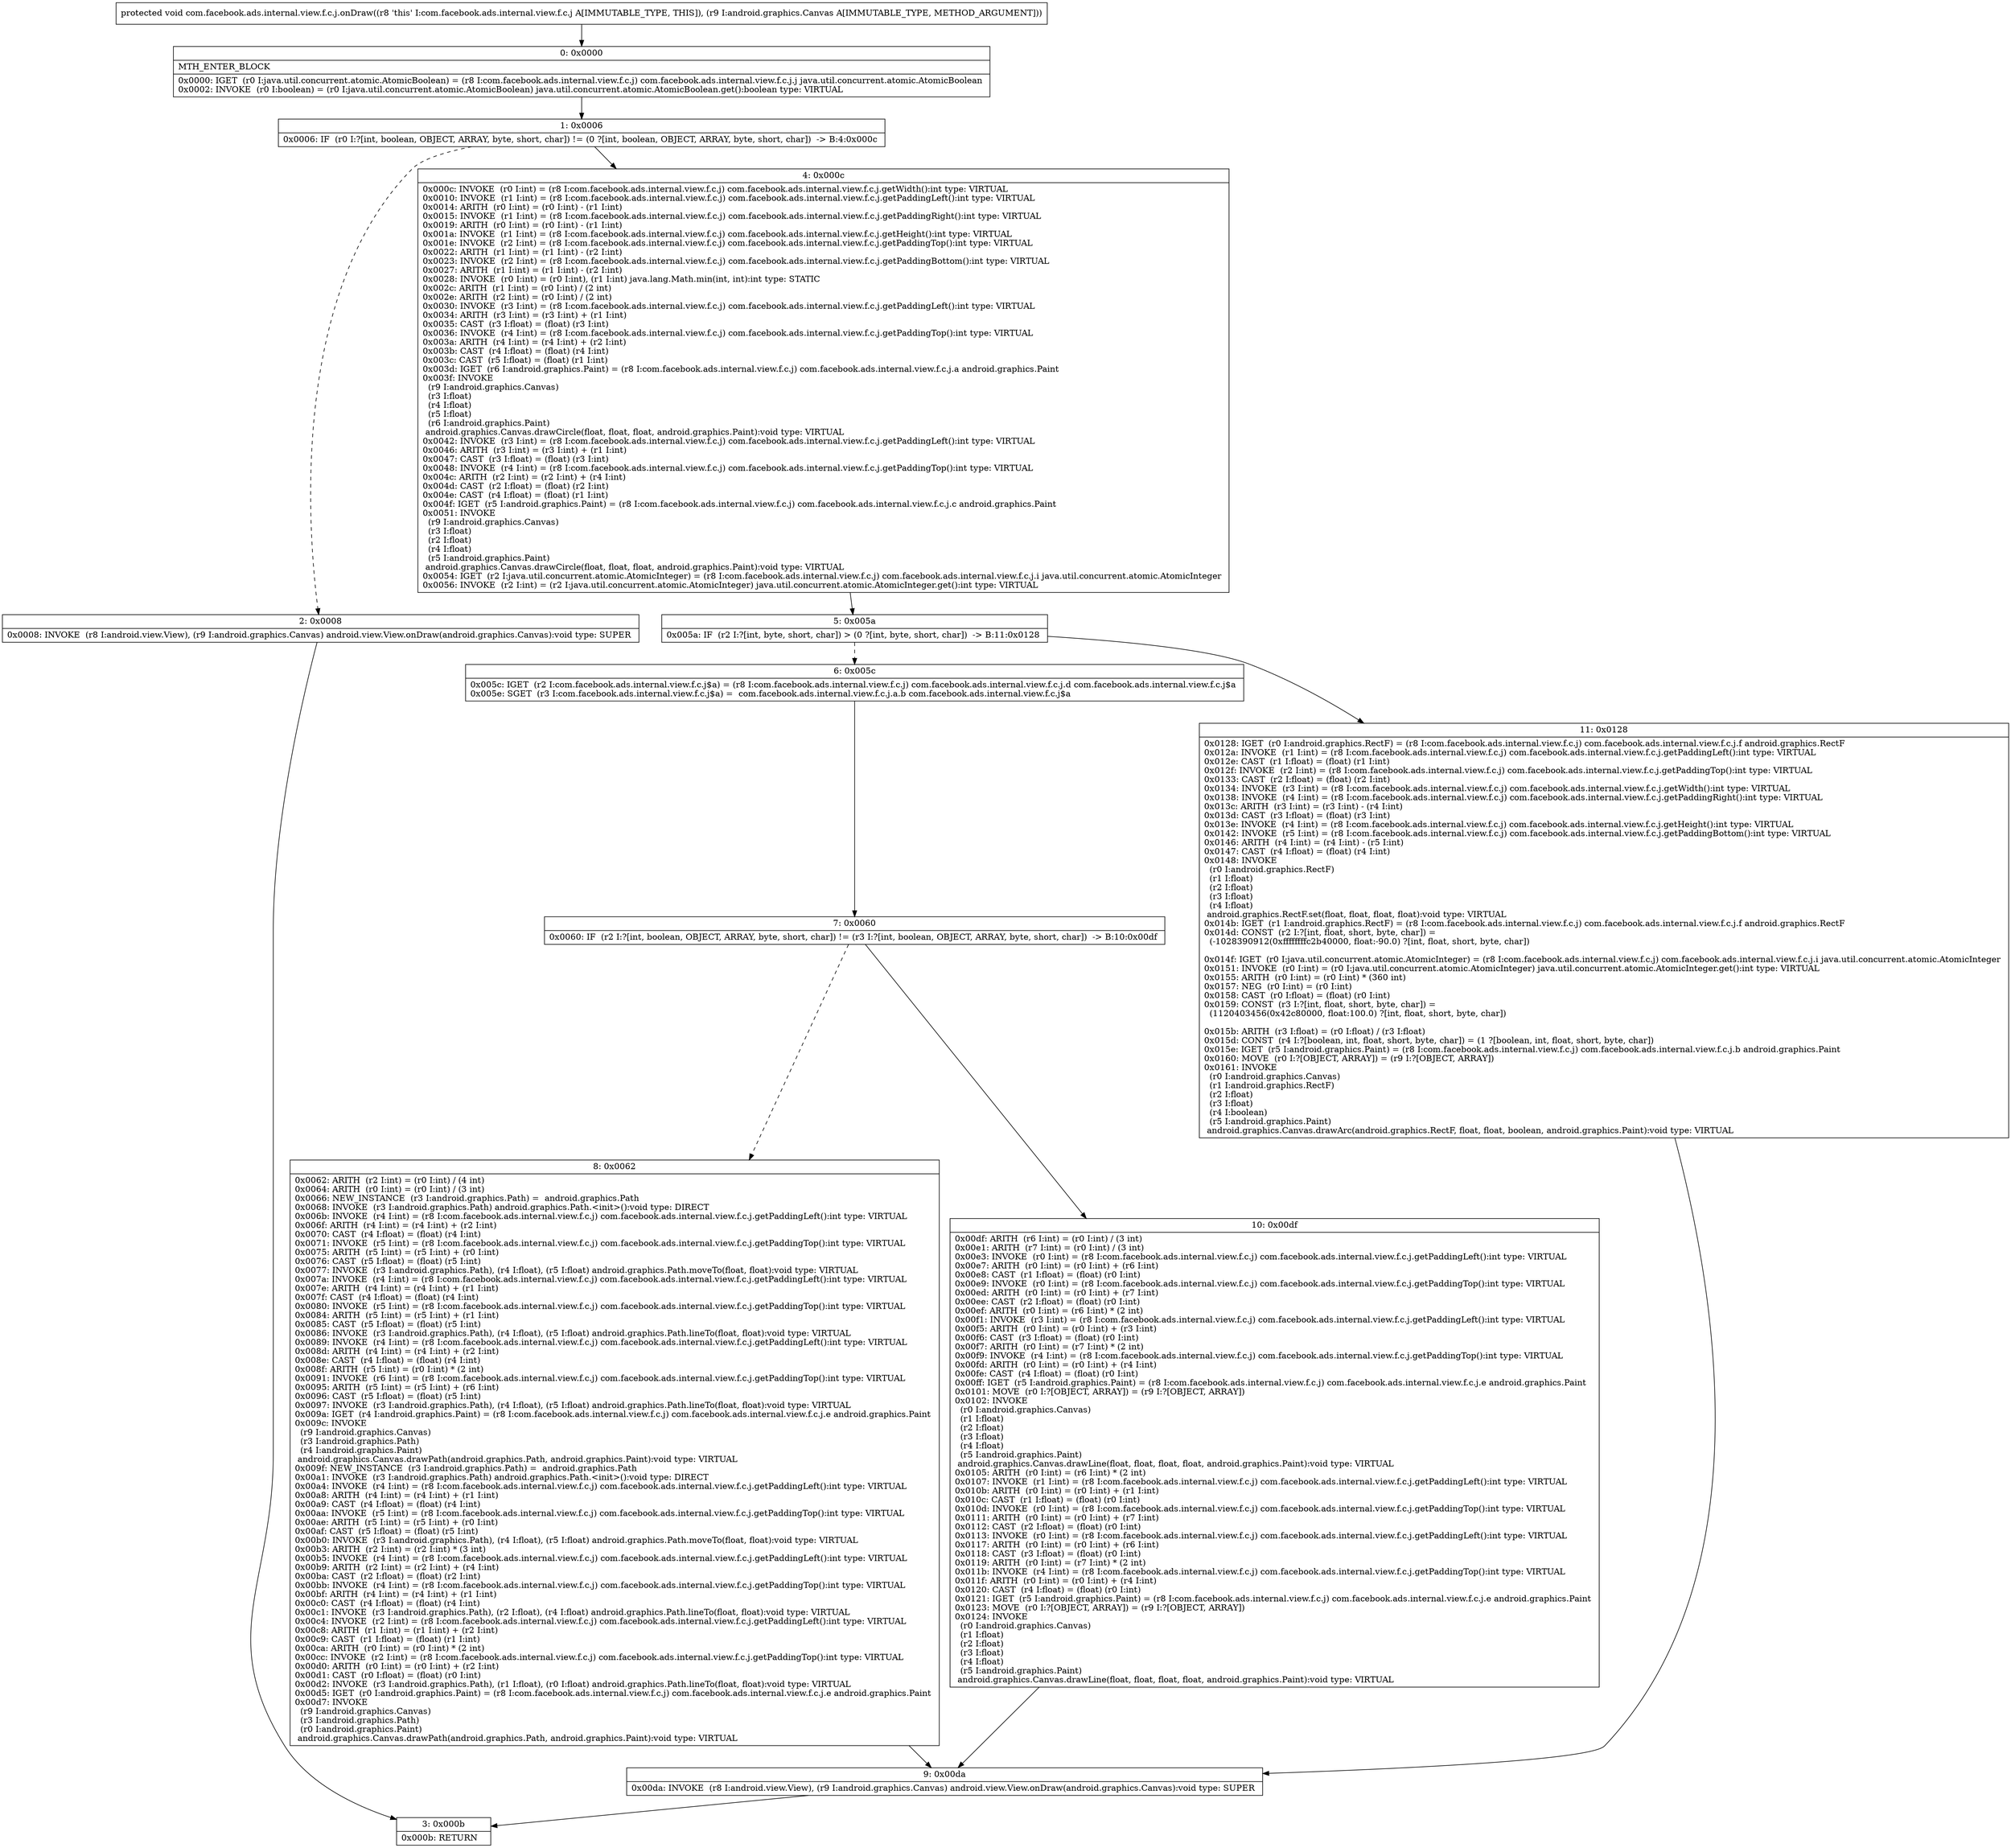 digraph "CFG forcom.facebook.ads.internal.view.f.c.j.onDraw(Landroid\/graphics\/Canvas;)V" {
Node_0 [shape=record,label="{0\:\ 0x0000|MTH_ENTER_BLOCK\l|0x0000: IGET  (r0 I:java.util.concurrent.atomic.AtomicBoolean) = (r8 I:com.facebook.ads.internal.view.f.c.j) com.facebook.ads.internal.view.f.c.j.j java.util.concurrent.atomic.AtomicBoolean \l0x0002: INVOKE  (r0 I:boolean) = (r0 I:java.util.concurrent.atomic.AtomicBoolean) java.util.concurrent.atomic.AtomicBoolean.get():boolean type: VIRTUAL \l}"];
Node_1 [shape=record,label="{1\:\ 0x0006|0x0006: IF  (r0 I:?[int, boolean, OBJECT, ARRAY, byte, short, char]) != (0 ?[int, boolean, OBJECT, ARRAY, byte, short, char])  \-\> B:4:0x000c \l}"];
Node_2 [shape=record,label="{2\:\ 0x0008|0x0008: INVOKE  (r8 I:android.view.View), (r9 I:android.graphics.Canvas) android.view.View.onDraw(android.graphics.Canvas):void type: SUPER \l}"];
Node_3 [shape=record,label="{3\:\ 0x000b|0x000b: RETURN   \l}"];
Node_4 [shape=record,label="{4\:\ 0x000c|0x000c: INVOKE  (r0 I:int) = (r8 I:com.facebook.ads.internal.view.f.c.j) com.facebook.ads.internal.view.f.c.j.getWidth():int type: VIRTUAL \l0x0010: INVOKE  (r1 I:int) = (r8 I:com.facebook.ads.internal.view.f.c.j) com.facebook.ads.internal.view.f.c.j.getPaddingLeft():int type: VIRTUAL \l0x0014: ARITH  (r0 I:int) = (r0 I:int) \- (r1 I:int) \l0x0015: INVOKE  (r1 I:int) = (r8 I:com.facebook.ads.internal.view.f.c.j) com.facebook.ads.internal.view.f.c.j.getPaddingRight():int type: VIRTUAL \l0x0019: ARITH  (r0 I:int) = (r0 I:int) \- (r1 I:int) \l0x001a: INVOKE  (r1 I:int) = (r8 I:com.facebook.ads.internal.view.f.c.j) com.facebook.ads.internal.view.f.c.j.getHeight():int type: VIRTUAL \l0x001e: INVOKE  (r2 I:int) = (r8 I:com.facebook.ads.internal.view.f.c.j) com.facebook.ads.internal.view.f.c.j.getPaddingTop():int type: VIRTUAL \l0x0022: ARITH  (r1 I:int) = (r1 I:int) \- (r2 I:int) \l0x0023: INVOKE  (r2 I:int) = (r8 I:com.facebook.ads.internal.view.f.c.j) com.facebook.ads.internal.view.f.c.j.getPaddingBottom():int type: VIRTUAL \l0x0027: ARITH  (r1 I:int) = (r1 I:int) \- (r2 I:int) \l0x0028: INVOKE  (r0 I:int) = (r0 I:int), (r1 I:int) java.lang.Math.min(int, int):int type: STATIC \l0x002c: ARITH  (r1 I:int) = (r0 I:int) \/ (2 int) \l0x002e: ARITH  (r2 I:int) = (r0 I:int) \/ (2 int) \l0x0030: INVOKE  (r3 I:int) = (r8 I:com.facebook.ads.internal.view.f.c.j) com.facebook.ads.internal.view.f.c.j.getPaddingLeft():int type: VIRTUAL \l0x0034: ARITH  (r3 I:int) = (r3 I:int) + (r1 I:int) \l0x0035: CAST  (r3 I:float) = (float) (r3 I:int) \l0x0036: INVOKE  (r4 I:int) = (r8 I:com.facebook.ads.internal.view.f.c.j) com.facebook.ads.internal.view.f.c.j.getPaddingTop():int type: VIRTUAL \l0x003a: ARITH  (r4 I:int) = (r4 I:int) + (r2 I:int) \l0x003b: CAST  (r4 I:float) = (float) (r4 I:int) \l0x003c: CAST  (r5 I:float) = (float) (r1 I:int) \l0x003d: IGET  (r6 I:android.graphics.Paint) = (r8 I:com.facebook.ads.internal.view.f.c.j) com.facebook.ads.internal.view.f.c.j.a android.graphics.Paint \l0x003f: INVOKE  \l  (r9 I:android.graphics.Canvas)\l  (r3 I:float)\l  (r4 I:float)\l  (r5 I:float)\l  (r6 I:android.graphics.Paint)\l android.graphics.Canvas.drawCircle(float, float, float, android.graphics.Paint):void type: VIRTUAL \l0x0042: INVOKE  (r3 I:int) = (r8 I:com.facebook.ads.internal.view.f.c.j) com.facebook.ads.internal.view.f.c.j.getPaddingLeft():int type: VIRTUAL \l0x0046: ARITH  (r3 I:int) = (r3 I:int) + (r1 I:int) \l0x0047: CAST  (r3 I:float) = (float) (r3 I:int) \l0x0048: INVOKE  (r4 I:int) = (r8 I:com.facebook.ads.internal.view.f.c.j) com.facebook.ads.internal.view.f.c.j.getPaddingTop():int type: VIRTUAL \l0x004c: ARITH  (r2 I:int) = (r2 I:int) + (r4 I:int) \l0x004d: CAST  (r2 I:float) = (float) (r2 I:int) \l0x004e: CAST  (r4 I:float) = (float) (r1 I:int) \l0x004f: IGET  (r5 I:android.graphics.Paint) = (r8 I:com.facebook.ads.internal.view.f.c.j) com.facebook.ads.internal.view.f.c.j.c android.graphics.Paint \l0x0051: INVOKE  \l  (r9 I:android.graphics.Canvas)\l  (r3 I:float)\l  (r2 I:float)\l  (r4 I:float)\l  (r5 I:android.graphics.Paint)\l android.graphics.Canvas.drawCircle(float, float, float, android.graphics.Paint):void type: VIRTUAL \l0x0054: IGET  (r2 I:java.util.concurrent.atomic.AtomicInteger) = (r8 I:com.facebook.ads.internal.view.f.c.j) com.facebook.ads.internal.view.f.c.j.i java.util.concurrent.atomic.AtomicInteger \l0x0056: INVOKE  (r2 I:int) = (r2 I:java.util.concurrent.atomic.AtomicInteger) java.util.concurrent.atomic.AtomicInteger.get():int type: VIRTUAL \l}"];
Node_5 [shape=record,label="{5\:\ 0x005a|0x005a: IF  (r2 I:?[int, byte, short, char]) \> (0 ?[int, byte, short, char])  \-\> B:11:0x0128 \l}"];
Node_6 [shape=record,label="{6\:\ 0x005c|0x005c: IGET  (r2 I:com.facebook.ads.internal.view.f.c.j$a) = (r8 I:com.facebook.ads.internal.view.f.c.j) com.facebook.ads.internal.view.f.c.j.d com.facebook.ads.internal.view.f.c.j$a \l0x005e: SGET  (r3 I:com.facebook.ads.internal.view.f.c.j$a) =  com.facebook.ads.internal.view.f.c.j.a.b com.facebook.ads.internal.view.f.c.j$a \l}"];
Node_7 [shape=record,label="{7\:\ 0x0060|0x0060: IF  (r2 I:?[int, boolean, OBJECT, ARRAY, byte, short, char]) != (r3 I:?[int, boolean, OBJECT, ARRAY, byte, short, char])  \-\> B:10:0x00df \l}"];
Node_8 [shape=record,label="{8\:\ 0x0062|0x0062: ARITH  (r2 I:int) = (r0 I:int) \/ (4 int) \l0x0064: ARITH  (r0 I:int) = (r0 I:int) \/ (3 int) \l0x0066: NEW_INSTANCE  (r3 I:android.graphics.Path) =  android.graphics.Path \l0x0068: INVOKE  (r3 I:android.graphics.Path) android.graphics.Path.\<init\>():void type: DIRECT \l0x006b: INVOKE  (r4 I:int) = (r8 I:com.facebook.ads.internal.view.f.c.j) com.facebook.ads.internal.view.f.c.j.getPaddingLeft():int type: VIRTUAL \l0x006f: ARITH  (r4 I:int) = (r4 I:int) + (r2 I:int) \l0x0070: CAST  (r4 I:float) = (float) (r4 I:int) \l0x0071: INVOKE  (r5 I:int) = (r8 I:com.facebook.ads.internal.view.f.c.j) com.facebook.ads.internal.view.f.c.j.getPaddingTop():int type: VIRTUAL \l0x0075: ARITH  (r5 I:int) = (r5 I:int) + (r0 I:int) \l0x0076: CAST  (r5 I:float) = (float) (r5 I:int) \l0x0077: INVOKE  (r3 I:android.graphics.Path), (r4 I:float), (r5 I:float) android.graphics.Path.moveTo(float, float):void type: VIRTUAL \l0x007a: INVOKE  (r4 I:int) = (r8 I:com.facebook.ads.internal.view.f.c.j) com.facebook.ads.internal.view.f.c.j.getPaddingLeft():int type: VIRTUAL \l0x007e: ARITH  (r4 I:int) = (r4 I:int) + (r1 I:int) \l0x007f: CAST  (r4 I:float) = (float) (r4 I:int) \l0x0080: INVOKE  (r5 I:int) = (r8 I:com.facebook.ads.internal.view.f.c.j) com.facebook.ads.internal.view.f.c.j.getPaddingTop():int type: VIRTUAL \l0x0084: ARITH  (r5 I:int) = (r5 I:int) + (r1 I:int) \l0x0085: CAST  (r5 I:float) = (float) (r5 I:int) \l0x0086: INVOKE  (r3 I:android.graphics.Path), (r4 I:float), (r5 I:float) android.graphics.Path.lineTo(float, float):void type: VIRTUAL \l0x0089: INVOKE  (r4 I:int) = (r8 I:com.facebook.ads.internal.view.f.c.j) com.facebook.ads.internal.view.f.c.j.getPaddingLeft():int type: VIRTUAL \l0x008d: ARITH  (r4 I:int) = (r4 I:int) + (r2 I:int) \l0x008e: CAST  (r4 I:float) = (float) (r4 I:int) \l0x008f: ARITH  (r5 I:int) = (r0 I:int) * (2 int) \l0x0091: INVOKE  (r6 I:int) = (r8 I:com.facebook.ads.internal.view.f.c.j) com.facebook.ads.internal.view.f.c.j.getPaddingTop():int type: VIRTUAL \l0x0095: ARITH  (r5 I:int) = (r5 I:int) + (r6 I:int) \l0x0096: CAST  (r5 I:float) = (float) (r5 I:int) \l0x0097: INVOKE  (r3 I:android.graphics.Path), (r4 I:float), (r5 I:float) android.graphics.Path.lineTo(float, float):void type: VIRTUAL \l0x009a: IGET  (r4 I:android.graphics.Paint) = (r8 I:com.facebook.ads.internal.view.f.c.j) com.facebook.ads.internal.view.f.c.j.e android.graphics.Paint \l0x009c: INVOKE  \l  (r9 I:android.graphics.Canvas)\l  (r3 I:android.graphics.Path)\l  (r4 I:android.graphics.Paint)\l android.graphics.Canvas.drawPath(android.graphics.Path, android.graphics.Paint):void type: VIRTUAL \l0x009f: NEW_INSTANCE  (r3 I:android.graphics.Path) =  android.graphics.Path \l0x00a1: INVOKE  (r3 I:android.graphics.Path) android.graphics.Path.\<init\>():void type: DIRECT \l0x00a4: INVOKE  (r4 I:int) = (r8 I:com.facebook.ads.internal.view.f.c.j) com.facebook.ads.internal.view.f.c.j.getPaddingLeft():int type: VIRTUAL \l0x00a8: ARITH  (r4 I:int) = (r4 I:int) + (r1 I:int) \l0x00a9: CAST  (r4 I:float) = (float) (r4 I:int) \l0x00aa: INVOKE  (r5 I:int) = (r8 I:com.facebook.ads.internal.view.f.c.j) com.facebook.ads.internal.view.f.c.j.getPaddingTop():int type: VIRTUAL \l0x00ae: ARITH  (r5 I:int) = (r5 I:int) + (r0 I:int) \l0x00af: CAST  (r5 I:float) = (float) (r5 I:int) \l0x00b0: INVOKE  (r3 I:android.graphics.Path), (r4 I:float), (r5 I:float) android.graphics.Path.moveTo(float, float):void type: VIRTUAL \l0x00b3: ARITH  (r2 I:int) = (r2 I:int) * (3 int) \l0x00b5: INVOKE  (r4 I:int) = (r8 I:com.facebook.ads.internal.view.f.c.j) com.facebook.ads.internal.view.f.c.j.getPaddingLeft():int type: VIRTUAL \l0x00b9: ARITH  (r2 I:int) = (r2 I:int) + (r4 I:int) \l0x00ba: CAST  (r2 I:float) = (float) (r2 I:int) \l0x00bb: INVOKE  (r4 I:int) = (r8 I:com.facebook.ads.internal.view.f.c.j) com.facebook.ads.internal.view.f.c.j.getPaddingTop():int type: VIRTUAL \l0x00bf: ARITH  (r4 I:int) = (r4 I:int) + (r1 I:int) \l0x00c0: CAST  (r4 I:float) = (float) (r4 I:int) \l0x00c1: INVOKE  (r3 I:android.graphics.Path), (r2 I:float), (r4 I:float) android.graphics.Path.lineTo(float, float):void type: VIRTUAL \l0x00c4: INVOKE  (r2 I:int) = (r8 I:com.facebook.ads.internal.view.f.c.j) com.facebook.ads.internal.view.f.c.j.getPaddingLeft():int type: VIRTUAL \l0x00c8: ARITH  (r1 I:int) = (r1 I:int) + (r2 I:int) \l0x00c9: CAST  (r1 I:float) = (float) (r1 I:int) \l0x00ca: ARITH  (r0 I:int) = (r0 I:int) * (2 int) \l0x00cc: INVOKE  (r2 I:int) = (r8 I:com.facebook.ads.internal.view.f.c.j) com.facebook.ads.internal.view.f.c.j.getPaddingTop():int type: VIRTUAL \l0x00d0: ARITH  (r0 I:int) = (r0 I:int) + (r2 I:int) \l0x00d1: CAST  (r0 I:float) = (float) (r0 I:int) \l0x00d2: INVOKE  (r3 I:android.graphics.Path), (r1 I:float), (r0 I:float) android.graphics.Path.lineTo(float, float):void type: VIRTUAL \l0x00d5: IGET  (r0 I:android.graphics.Paint) = (r8 I:com.facebook.ads.internal.view.f.c.j) com.facebook.ads.internal.view.f.c.j.e android.graphics.Paint \l0x00d7: INVOKE  \l  (r9 I:android.graphics.Canvas)\l  (r3 I:android.graphics.Path)\l  (r0 I:android.graphics.Paint)\l android.graphics.Canvas.drawPath(android.graphics.Path, android.graphics.Paint):void type: VIRTUAL \l}"];
Node_9 [shape=record,label="{9\:\ 0x00da|0x00da: INVOKE  (r8 I:android.view.View), (r9 I:android.graphics.Canvas) android.view.View.onDraw(android.graphics.Canvas):void type: SUPER \l}"];
Node_10 [shape=record,label="{10\:\ 0x00df|0x00df: ARITH  (r6 I:int) = (r0 I:int) \/ (3 int) \l0x00e1: ARITH  (r7 I:int) = (r0 I:int) \/ (3 int) \l0x00e3: INVOKE  (r0 I:int) = (r8 I:com.facebook.ads.internal.view.f.c.j) com.facebook.ads.internal.view.f.c.j.getPaddingLeft():int type: VIRTUAL \l0x00e7: ARITH  (r0 I:int) = (r0 I:int) + (r6 I:int) \l0x00e8: CAST  (r1 I:float) = (float) (r0 I:int) \l0x00e9: INVOKE  (r0 I:int) = (r8 I:com.facebook.ads.internal.view.f.c.j) com.facebook.ads.internal.view.f.c.j.getPaddingTop():int type: VIRTUAL \l0x00ed: ARITH  (r0 I:int) = (r0 I:int) + (r7 I:int) \l0x00ee: CAST  (r2 I:float) = (float) (r0 I:int) \l0x00ef: ARITH  (r0 I:int) = (r6 I:int) * (2 int) \l0x00f1: INVOKE  (r3 I:int) = (r8 I:com.facebook.ads.internal.view.f.c.j) com.facebook.ads.internal.view.f.c.j.getPaddingLeft():int type: VIRTUAL \l0x00f5: ARITH  (r0 I:int) = (r0 I:int) + (r3 I:int) \l0x00f6: CAST  (r3 I:float) = (float) (r0 I:int) \l0x00f7: ARITH  (r0 I:int) = (r7 I:int) * (2 int) \l0x00f9: INVOKE  (r4 I:int) = (r8 I:com.facebook.ads.internal.view.f.c.j) com.facebook.ads.internal.view.f.c.j.getPaddingTop():int type: VIRTUAL \l0x00fd: ARITH  (r0 I:int) = (r0 I:int) + (r4 I:int) \l0x00fe: CAST  (r4 I:float) = (float) (r0 I:int) \l0x00ff: IGET  (r5 I:android.graphics.Paint) = (r8 I:com.facebook.ads.internal.view.f.c.j) com.facebook.ads.internal.view.f.c.j.e android.graphics.Paint \l0x0101: MOVE  (r0 I:?[OBJECT, ARRAY]) = (r9 I:?[OBJECT, ARRAY]) \l0x0102: INVOKE  \l  (r0 I:android.graphics.Canvas)\l  (r1 I:float)\l  (r2 I:float)\l  (r3 I:float)\l  (r4 I:float)\l  (r5 I:android.graphics.Paint)\l android.graphics.Canvas.drawLine(float, float, float, float, android.graphics.Paint):void type: VIRTUAL \l0x0105: ARITH  (r0 I:int) = (r6 I:int) * (2 int) \l0x0107: INVOKE  (r1 I:int) = (r8 I:com.facebook.ads.internal.view.f.c.j) com.facebook.ads.internal.view.f.c.j.getPaddingLeft():int type: VIRTUAL \l0x010b: ARITH  (r0 I:int) = (r0 I:int) + (r1 I:int) \l0x010c: CAST  (r1 I:float) = (float) (r0 I:int) \l0x010d: INVOKE  (r0 I:int) = (r8 I:com.facebook.ads.internal.view.f.c.j) com.facebook.ads.internal.view.f.c.j.getPaddingTop():int type: VIRTUAL \l0x0111: ARITH  (r0 I:int) = (r0 I:int) + (r7 I:int) \l0x0112: CAST  (r2 I:float) = (float) (r0 I:int) \l0x0113: INVOKE  (r0 I:int) = (r8 I:com.facebook.ads.internal.view.f.c.j) com.facebook.ads.internal.view.f.c.j.getPaddingLeft():int type: VIRTUAL \l0x0117: ARITH  (r0 I:int) = (r0 I:int) + (r6 I:int) \l0x0118: CAST  (r3 I:float) = (float) (r0 I:int) \l0x0119: ARITH  (r0 I:int) = (r7 I:int) * (2 int) \l0x011b: INVOKE  (r4 I:int) = (r8 I:com.facebook.ads.internal.view.f.c.j) com.facebook.ads.internal.view.f.c.j.getPaddingTop():int type: VIRTUAL \l0x011f: ARITH  (r0 I:int) = (r0 I:int) + (r4 I:int) \l0x0120: CAST  (r4 I:float) = (float) (r0 I:int) \l0x0121: IGET  (r5 I:android.graphics.Paint) = (r8 I:com.facebook.ads.internal.view.f.c.j) com.facebook.ads.internal.view.f.c.j.e android.graphics.Paint \l0x0123: MOVE  (r0 I:?[OBJECT, ARRAY]) = (r9 I:?[OBJECT, ARRAY]) \l0x0124: INVOKE  \l  (r0 I:android.graphics.Canvas)\l  (r1 I:float)\l  (r2 I:float)\l  (r3 I:float)\l  (r4 I:float)\l  (r5 I:android.graphics.Paint)\l android.graphics.Canvas.drawLine(float, float, float, float, android.graphics.Paint):void type: VIRTUAL \l}"];
Node_11 [shape=record,label="{11\:\ 0x0128|0x0128: IGET  (r0 I:android.graphics.RectF) = (r8 I:com.facebook.ads.internal.view.f.c.j) com.facebook.ads.internal.view.f.c.j.f android.graphics.RectF \l0x012a: INVOKE  (r1 I:int) = (r8 I:com.facebook.ads.internal.view.f.c.j) com.facebook.ads.internal.view.f.c.j.getPaddingLeft():int type: VIRTUAL \l0x012e: CAST  (r1 I:float) = (float) (r1 I:int) \l0x012f: INVOKE  (r2 I:int) = (r8 I:com.facebook.ads.internal.view.f.c.j) com.facebook.ads.internal.view.f.c.j.getPaddingTop():int type: VIRTUAL \l0x0133: CAST  (r2 I:float) = (float) (r2 I:int) \l0x0134: INVOKE  (r3 I:int) = (r8 I:com.facebook.ads.internal.view.f.c.j) com.facebook.ads.internal.view.f.c.j.getWidth():int type: VIRTUAL \l0x0138: INVOKE  (r4 I:int) = (r8 I:com.facebook.ads.internal.view.f.c.j) com.facebook.ads.internal.view.f.c.j.getPaddingRight():int type: VIRTUAL \l0x013c: ARITH  (r3 I:int) = (r3 I:int) \- (r4 I:int) \l0x013d: CAST  (r3 I:float) = (float) (r3 I:int) \l0x013e: INVOKE  (r4 I:int) = (r8 I:com.facebook.ads.internal.view.f.c.j) com.facebook.ads.internal.view.f.c.j.getHeight():int type: VIRTUAL \l0x0142: INVOKE  (r5 I:int) = (r8 I:com.facebook.ads.internal.view.f.c.j) com.facebook.ads.internal.view.f.c.j.getPaddingBottom():int type: VIRTUAL \l0x0146: ARITH  (r4 I:int) = (r4 I:int) \- (r5 I:int) \l0x0147: CAST  (r4 I:float) = (float) (r4 I:int) \l0x0148: INVOKE  \l  (r0 I:android.graphics.RectF)\l  (r1 I:float)\l  (r2 I:float)\l  (r3 I:float)\l  (r4 I:float)\l android.graphics.RectF.set(float, float, float, float):void type: VIRTUAL \l0x014b: IGET  (r1 I:android.graphics.RectF) = (r8 I:com.facebook.ads.internal.view.f.c.j) com.facebook.ads.internal.view.f.c.j.f android.graphics.RectF \l0x014d: CONST  (r2 I:?[int, float, short, byte, char]) = \l  (\-1028390912(0xffffffffc2b40000, float:\-90.0) ?[int, float, short, byte, char])\l \l0x014f: IGET  (r0 I:java.util.concurrent.atomic.AtomicInteger) = (r8 I:com.facebook.ads.internal.view.f.c.j) com.facebook.ads.internal.view.f.c.j.i java.util.concurrent.atomic.AtomicInteger \l0x0151: INVOKE  (r0 I:int) = (r0 I:java.util.concurrent.atomic.AtomicInteger) java.util.concurrent.atomic.AtomicInteger.get():int type: VIRTUAL \l0x0155: ARITH  (r0 I:int) = (r0 I:int) * (360 int) \l0x0157: NEG  (r0 I:int) = (r0 I:int) \l0x0158: CAST  (r0 I:float) = (float) (r0 I:int) \l0x0159: CONST  (r3 I:?[int, float, short, byte, char]) = \l  (1120403456(0x42c80000, float:100.0) ?[int, float, short, byte, char])\l \l0x015b: ARITH  (r3 I:float) = (r0 I:float) \/ (r3 I:float) \l0x015d: CONST  (r4 I:?[boolean, int, float, short, byte, char]) = (1 ?[boolean, int, float, short, byte, char]) \l0x015e: IGET  (r5 I:android.graphics.Paint) = (r8 I:com.facebook.ads.internal.view.f.c.j) com.facebook.ads.internal.view.f.c.j.b android.graphics.Paint \l0x0160: MOVE  (r0 I:?[OBJECT, ARRAY]) = (r9 I:?[OBJECT, ARRAY]) \l0x0161: INVOKE  \l  (r0 I:android.graphics.Canvas)\l  (r1 I:android.graphics.RectF)\l  (r2 I:float)\l  (r3 I:float)\l  (r4 I:boolean)\l  (r5 I:android.graphics.Paint)\l android.graphics.Canvas.drawArc(android.graphics.RectF, float, float, boolean, android.graphics.Paint):void type: VIRTUAL \l}"];
MethodNode[shape=record,label="{protected void com.facebook.ads.internal.view.f.c.j.onDraw((r8 'this' I:com.facebook.ads.internal.view.f.c.j A[IMMUTABLE_TYPE, THIS]), (r9 I:android.graphics.Canvas A[IMMUTABLE_TYPE, METHOD_ARGUMENT])) }"];
MethodNode -> Node_0;
Node_0 -> Node_1;
Node_1 -> Node_2[style=dashed];
Node_1 -> Node_4;
Node_2 -> Node_3;
Node_4 -> Node_5;
Node_5 -> Node_6[style=dashed];
Node_5 -> Node_11;
Node_6 -> Node_7;
Node_7 -> Node_8[style=dashed];
Node_7 -> Node_10;
Node_8 -> Node_9;
Node_9 -> Node_3;
Node_10 -> Node_9;
Node_11 -> Node_9;
}

